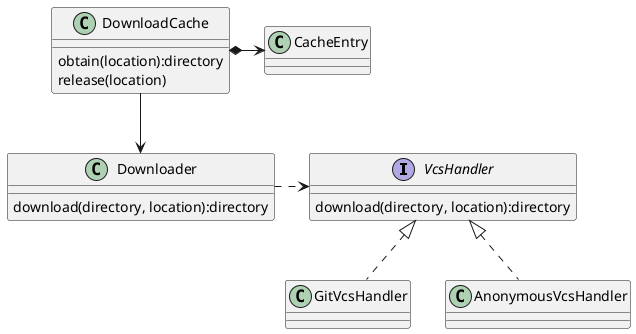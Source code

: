 @startuml

interface VcsHandler {
    download(directory, location):directory
}

class GitVcsHandler
VcsHandler <|.. GitVcsHandler

class AnonymousVcsHandler
VcsHandler <|.. AnonymousVcsHandler

class Downloader {
    download(directory, location):directory
}
Downloader .r.> VcsHandler

class CacheEntry {
}

class DownloadCache {
    obtain(location):directory
    release(location)
}
DownloadCache *-> CacheEntry
DownloadCache --> Downloader


@enduml
